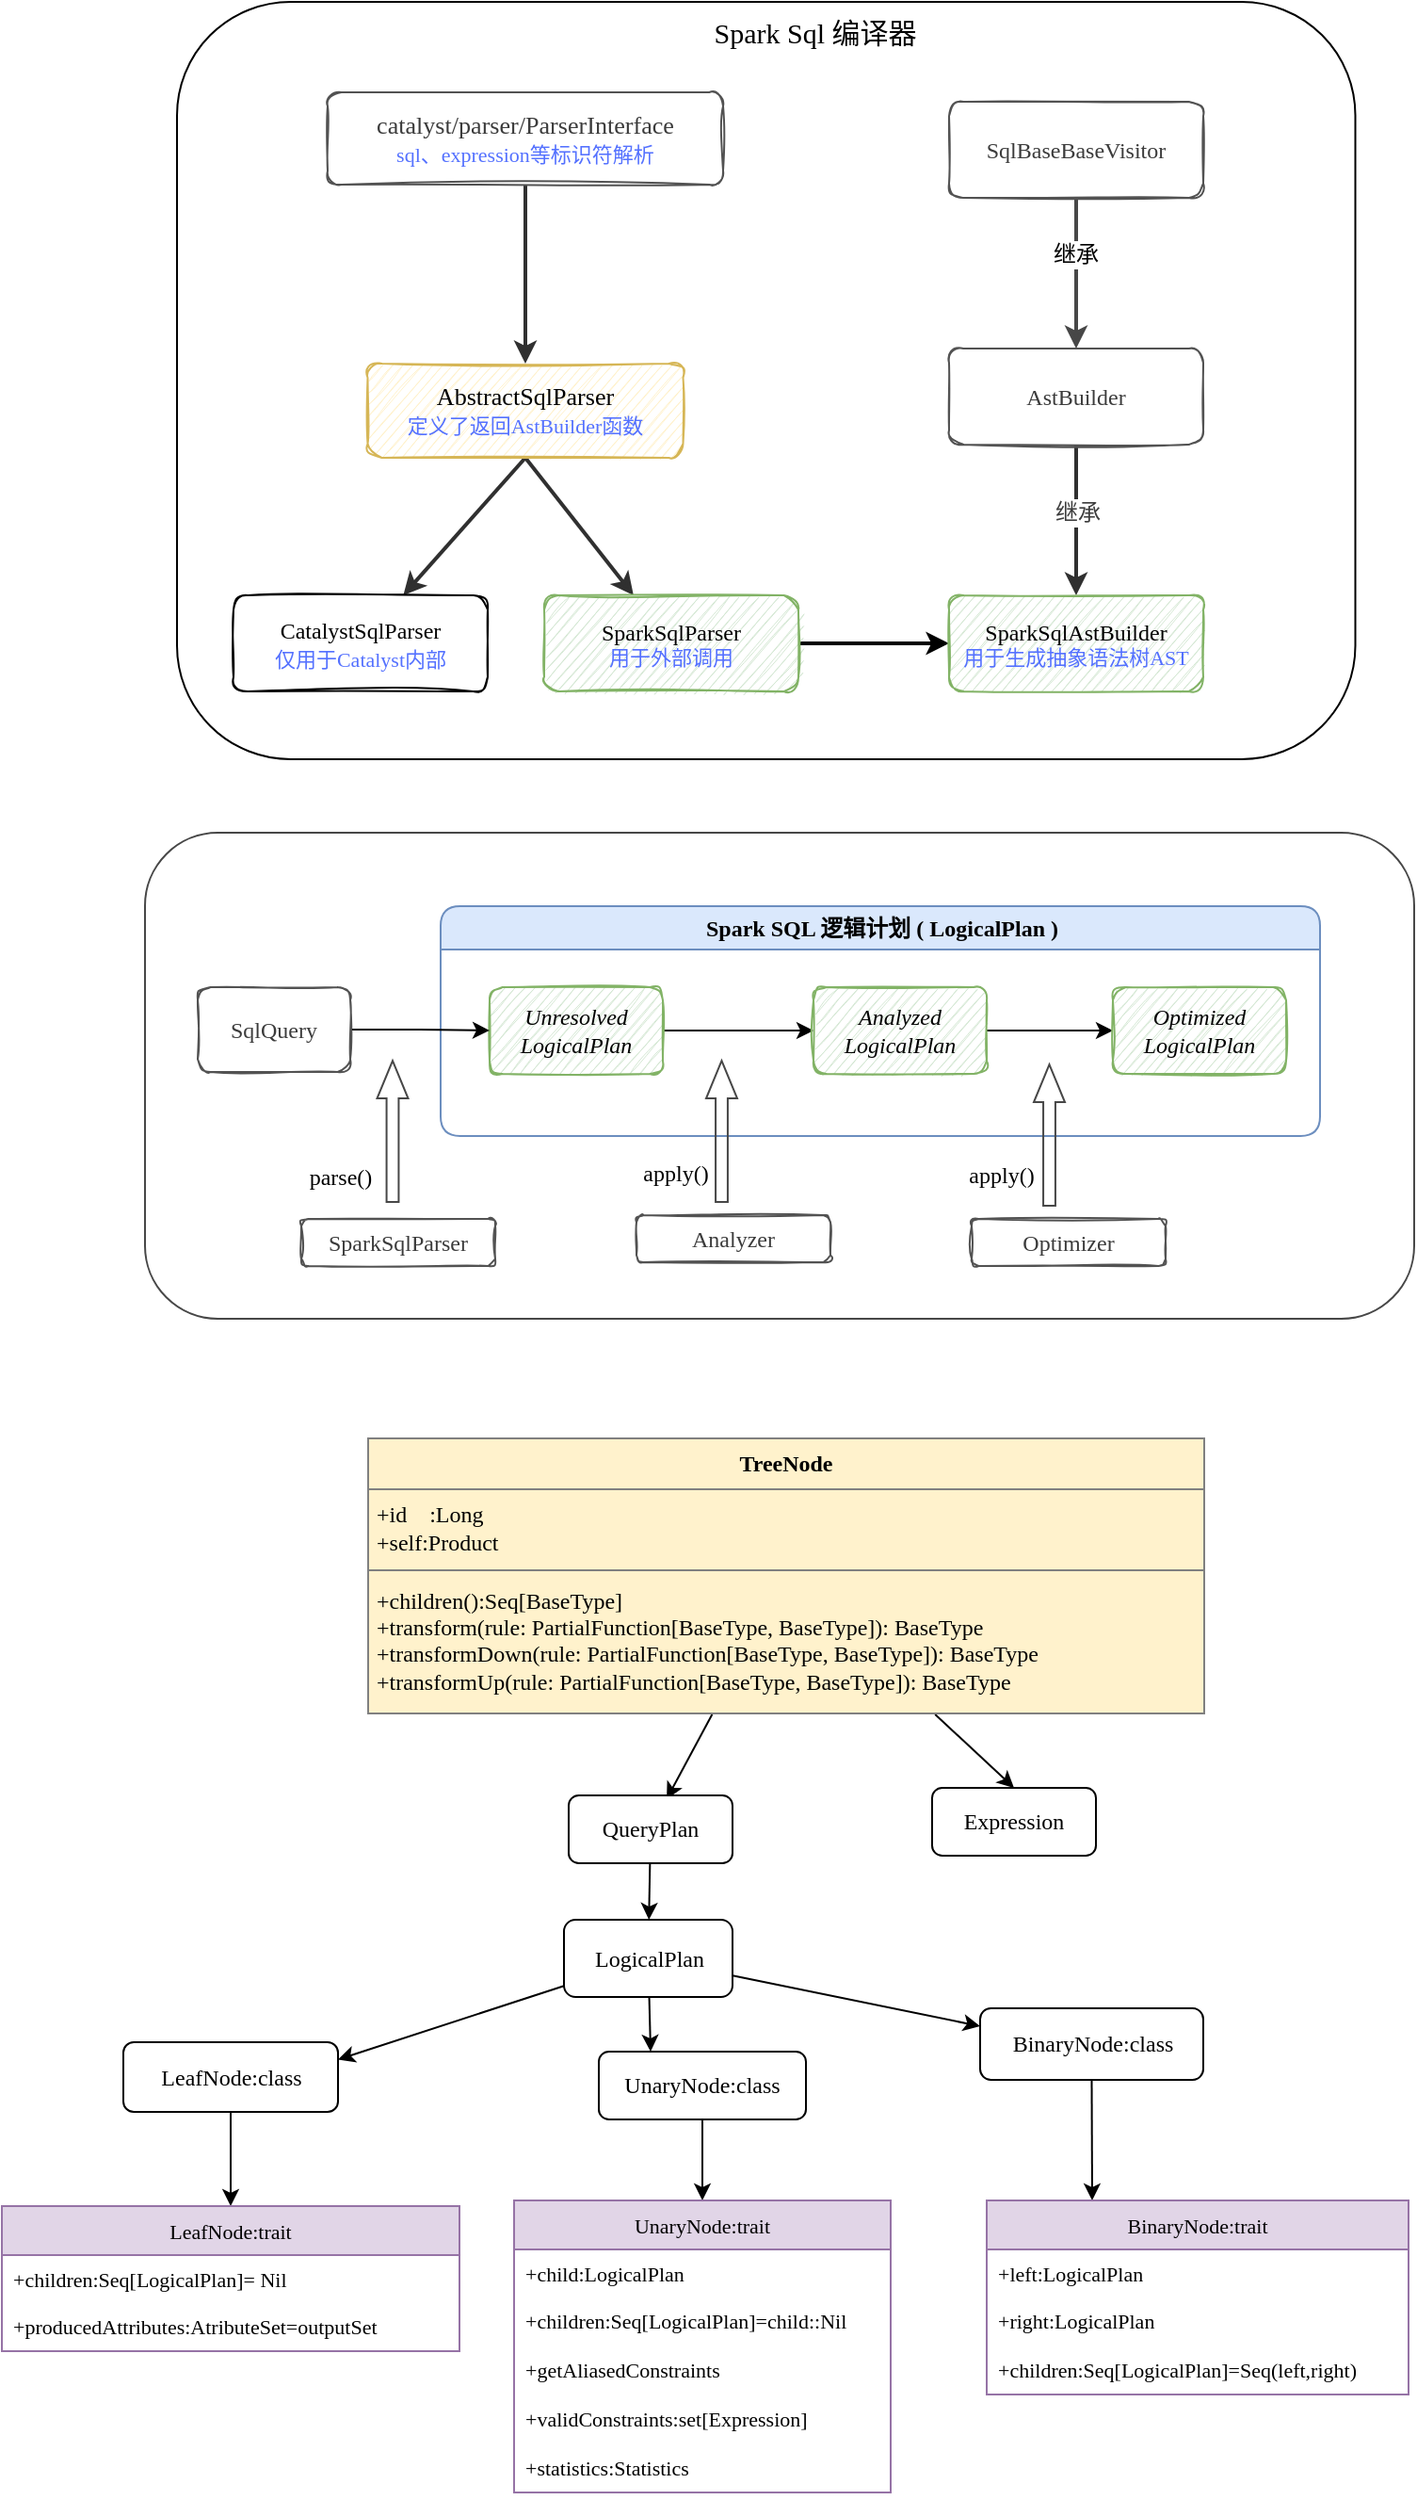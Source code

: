 <mxfile version="16.0.0" type="github">
  <diagram id="adxMsUsY2K5jievwT3nB" name="Page-1">
    <mxGraphModel dx="1823" dy="648" grid="0" gridSize="10" guides="1" tooltips="1" connect="1" arrows="1" fold="1" page="1" pageScale="1" pageWidth="827" pageHeight="1169" math="0" shadow="0">
      <root>
        <mxCell id="0" />
        <mxCell id="1" parent="0" />
        <mxCell id="D-l0Tsuuit9CthAwnkIn-22" value="" style="rounded=1;whiteSpace=wrap;html=1;shadow=0;labelBackgroundColor=none;sketch=0;fontFamily=Comic Sans MS;fontSize=12;fontColor=default;strokeColor=#474747;fillColor=none;" parent="1" vertex="1">
          <mxGeometry x="33" y="462" width="674" height="258" as="geometry" />
        </mxCell>
        <mxCell id="D-l0Tsuuit9CthAwnkIn-21" value="" style="rounded=1;whiteSpace=wrap;html=1;shadow=0;labelBackgroundColor=none;sketch=0;fontFamily=Comic Sans MS;fontSize=12;fillColor=none;" parent="1" vertex="1">
          <mxGeometry x="50" y="21" width="625.75" height="402" as="geometry" />
        </mxCell>
        <mxCell id="D-l0Tsuuit9CthAwnkIn-9" value="Spark SQL 逻辑计划 ( LogicalPlan )" style="swimlane;rounded=1;labelBackgroundColor=none;sketch=0;fontFamily=Comic Sans MS;fontSize=12;strokeColor=#6c8ebf;fillColor=#dae8fc;html=1;swimlaneLine=1;shadow=0;horizontal=1;connectable=1;allowArrows=1;dropTarget=1;collapsible=0;expand=1;" parent="1" vertex="1">
          <mxGeometry x="190" y="501" width="467" height="122" as="geometry">
            <mxRectangle x="173" y="448" width="230" height="23" as="alternateBounds" />
          </mxGeometry>
        </mxCell>
        <mxCell id="D-l0Tsuuit9CthAwnkIn-16" value="" style="html=1;shadow=0;dashed=0;align=center;verticalAlign=middle;shape=mxgraph.arrows2.arrow;dy=0.61;dx=20;direction=north;notch=0;rounded=1;labelBackgroundColor=none;sketch=0;fontFamily=Comic Sans MS;fontSize=12;fontColor=default;strokeColor=#474747;fillColor=none;" parent="D-l0Tsuuit9CthAwnkIn-9" vertex="1">
          <mxGeometry x="141" y="82" width="16.5" height="75" as="geometry" />
        </mxCell>
        <mxCell id="D-l0Tsuuit9CthAwnkIn-17" value="" style="html=1;shadow=0;dashed=0;align=center;verticalAlign=middle;shape=mxgraph.arrows2.arrow;dy=0.61;dx=20;direction=north;notch=0;rounded=1;labelBackgroundColor=none;sketch=0;fontFamily=Comic Sans MS;fontSize=12;fontColor=default;strokeColor=#474747;fillColor=none;" parent="D-l0Tsuuit9CthAwnkIn-9" vertex="1">
          <mxGeometry x="315" y="84" width="16.5" height="75" as="geometry" />
        </mxCell>
        <mxCell id="myyAIWmpNg9GB4v1K9A1-1" value="" style="rounded=0;orthogonalLoop=1;jettySize=auto;html=1;fontFamily=Comic Sans MS;fontColor=#3D3D3D;strokeWidth=2;strokeColor=#303030;" parent="1" source="myyAIWmpNg9GB4v1K9A1-2" target="myyAIWmpNg9GB4v1K9A1-5" edge="1">
          <mxGeometry relative="1" as="geometry" />
        </mxCell>
        <mxCell id="myyAIWmpNg9GB4v1K9A1-2" value="&lt;div style=&quot;font-size: 9.8pt&quot;&gt;catalyst/parser/ParserInterfac&lt;span style=&quot;font-size: 9.8pt&quot;&gt;e&lt;/span&gt;&lt;/div&gt;&lt;div&gt;&lt;font color=&quot;#5471ff&quot; style=&quot;font-size: 11px&quot;&gt;sql、expression等标识符解析&lt;/font&gt;&lt;/div&gt;" style="rounded=1;whiteSpace=wrap;html=1;fontFamily=Comic Sans MS;fontColor=#3B3B3B;labelBackgroundColor=none;sketch=1;glass=0;shadow=0;strokeColor=#525252;" parent="1" vertex="1">
          <mxGeometry x="130" y="69" width="210" height="49" as="geometry" />
        </mxCell>
        <mxCell id="myyAIWmpNg9GB4v1K9A1-3" value="" style="rounded=0;orthogonalLoop=1;jettySize=auto;html=1;strokeWidth=2;fontFamily=Comic Sans MS;fontColor=#3D3D3D;exitX=0.5;exitY=1;exitDx=0;exitDy=0;strokeColor=#303030;" parent="1" source="myyAIWmpNg9GB4v1K9A1-5" target="myyAIWmpNg9GB4v1K9A1-6" edge="1">
          <mxGeometry relative="1" as="geometry" />
        </mxCell>
        <mxCell id="myyAIWmpNg9GB4v1K9A1-4" style="rounded=0;orthogonalLoop=1;jettySize=auto;html=1;strokeWidth=2;fontFamily=Comic Sans MS;fontColor=#3D3D3D;exitX=0.5;exitY=1;exitDx=0;exitDy=0;strokeColor=#303030;" parent="1" source="myyAIWmpNg9GB4v1K9A1-5" target="myyAIWmpNg9GB4v1K9A1-8" edge="1">
          <mxGeometry relative="1" as="geometry" />
        </mxCell>
        <mxCell id="myyAIWmpNg9GB4v1K9A1-5" value="&lt;div style=&quot;font-size: 9.8pt&quot;&gt;AbstractSqlParser&lt;/div&gt;&lt;div&gt;&lt;font style=&quot;font-size: 11px&quot; color=&quot;#5471ff&quot;&gt;定义了返回AstBuilder函数&lt;/font&gt;&lt;/div&gt;" style="rounded=1;whiteSpace=wrap;html=1;fontFamily=Comic Sans MS;labelBackgroundColor=none;shadow=0;glass=0;comic=1;fillColor=#fff2cc;strokeColor=#d6b656;allowArrows=1;connectable=1;portConstraintRotation=0;imageAspect=1;absoluteArcSize=0;noLabel=0;snapToPoint=0;perimeter=rectanglePerimeter;autosize=0;container=0;dropTarget=0;collapsible=0;recursiveResize=1;expand=1;editable=1;movable=1;resizable=1;movableLabel=0;treeFolding=0;sketch=1;" parent="1" vertex="1">
          <mxGeometry x="151.25" y="213" width="167.5" height="50" as="geometry" />
        </mxCell>
        <mxCell id="myyAIWmpNg9GB4v1K9A1-6" value="&lt;div&gt;&lt;div style=&quot;font-size: 12px&quot;&gt;CatalystSqlParser&lt;/div&gt;&lt;div&gt;&lt;font style=&quot;font-size: 11px&quot; color=&quot;#5471ff&quot;&gt;仅用于Catalyst内部&lt;/font&gt;&lt;/div&gt;&lt;/div&gt;" style="rounded=1;whiteSpace=wrap;html=1;fontFamily=Comic Sans MS;fontColor=#000000;labelBackgroundColor=none;fontSize=12;sketch=1;" parent="1" vertex="1">
          <mxGeometry x="80" y="336" width="135" height="51" as="geometry" />
        </mxCell>
        <mxCell id="myyAIWmpNg9GB4v1K9A1-7" value="" style="edgeStyle=none;rounded=0;orthogonalLoop=1;jettySize=auto;html=1;strokeWidth=2;fontFamily=Comic Sans MS;fontSize=12;fontColor=#000000;" parent="1" source="myyAIWmpNg9GB4v1K9A1-8" target="myyAIWmpNg9GB4v1K9A1-11" edge="1">
          <mxGeometry relative="1" as="geometry" />
        </mxCell>
        <mxCell id="myyAIWmpNg9GB4v1K9A1-8" value="&lt;div&gt;&lt;font style=&quot;font-size: 12px&quot;&gt;SparkSqlParser&lt;/font&gt;&lt;/div&gt;&lt;div style=&quot;font-size: 11px&quot;&gt;&lt;font style=&quot;font-size: 11px&quot; color=&quot;#5471ff&quot;&gt;用于外部调用&lt;/font&gt;&lt;/div&gt;" style="rounded=1;whiteSpace=wrap;html=1;fontFamily=Comic Sans MS;labelBackgroundColor=none;sketch=1;fillColor=#d5e8d4;strokeColor=#82b366;" parent="1" vertex="1">
          <mxGeometry x="245" y="336" width="135" height="51" as="geometry" />
        </mxCell>
        <mxCell id="myyAIWmpNg9GB4v1K9A1-9" value="" style="edgeStyle=none;rounded=0;orthogonalLoop=1;jettySize=auto;html=1;strokeWidth=2;fontFamily=Comic Sans MS;fontSize=12;fontColor=#3D3D3D;startArrow=classic;startFill=1;endArrow=none;endFill=0;strokeColor=#303030;" parent="1" source="myyAIWmpNg9GB4v1K9A1-11" target="myyAIWmpNg9GB4v1K9A1-14" edge="1">
          <mxGeometry relative="1" as="geometry" />
        </mxCell>
        <mxCell id="myyAIWmpNg9GB4v1K9A1-10" value="继承" style="edgeLabel;html=1;align=center;verticalAlign=middle;resizable=0;points=[];fontSize=12;fontFamily=Comic Sans MS;fontColor=#3D3D3D;" parent="myyAIWmpNg9GB4v1K9A1-9" vertex="1" connectable="0">
          <mxGeometry x="0.108" relative="1" as="geometry">
            <mxPoint as="offset" />
          </mxGeometry>
        </mxCell>
        <mxCell id="myyAIWmpNg9GB4v1K9A1-11" value="&lt;div&gt;&lt;font style=&quot;font-size: 12px&quot;&gt;SparkSqlAstBuilder&lt;/font&gt;&lt;/div&gt;&lt;div style=&quot;font-size: 11px&quot;&gt;&lt;font style=&quot;font-size: 11px&quot; color=&quot;#5471ff&quot;&gt;用于生成抽象语法树AST&lt;/font&gt;&lt;/div&gt;" style="rounded=1;whiteSpace=wrap;html=1;fontFamily=Comic Sans MS;labelBackgroundColor=none;shadow=0;comic=1;glass=0;sketch=1;fillColor=#d5e8d4;strokeColor=#82b366;" parent="1" vertex="1">
          <mxGeometry x="460" y="336" width="135" height="51" as="geometry" />
        </mxCell>
        <mxCell id="myyAIWmpNg9GB4v1K9A1-12" value="" style="edgeStyle=none;rounded=1;orthogonalLoop=1;jettySize=auto;html=1;startArrow=classic;startFill=1;endArrow=none;endFill=0;strokeWidth=2;fontFamily=Comic Sans MS;fontSize=12;fontColor=#3D3D3D;strokeColor=#474747;" parent="1" source="myyAIWmpNg9GB4v1K9A1-14" target="myyAIWmpNg9GB4v1K9A1-15" edge="1">
          <mxGeometry relative="1" as="geometry" />
        </mxCell>
        <mxCell id="myyAIWmpNg9GB4v1K9A1-13" value="继承" style="edgeLabel;html=1;align=center;verticalAlign=middle;resizable=0;points=[];fontSize=12;fontFamily=Comic Sans MS;fontColor=#000000;" parent="myyAIWmpNg9GB4v1K9A1-12" vertex="1" connectable="0">
          <mxGeometry x="0.25" y="1" relative="1" as="geometry">
            <mxPoint as="offset" />
          </mxGeometry>
        </mxCell>
        <mxCell id="myyAIWmpNg9GB4v1K9A1-14" value="&lt;div&gt;&lt;font style=&quot;font-size: 12px&quot;&gt;AstBuilder&lt;/font&gt;&lt;/div&gt;" style="rounded=1;whiteSpace=wrap;html=1;fontFamily=Comic Sans MS;fontColor=#3B3B3B;labelBackgroundColor=none;sketch=1;strokeColor=#525252;" parent="1" vertex="1">
          <mxGeometry x="460" y="205" width="135" height="51" as="geometry" />
        </mxCell>
        <mxCell id="myyAIWmpNg9GB4v1K9A1-15" value="&lt;div&gt;&lt;font style=&quot;font-size: 12px&quot;&gt;SqlBaseBaseVisitor&lt;/font&gt;&lt;/div&gt;" style="rounded=1;whiteSpace=wrap;html=1;fontFamily=Comic Sans MS;fontColor=#3B3B3B;labelBackgroundColor=none;sketch=1;strokeColor=#525252;" parent="1" vertex="1">
          <mxGeometry x="460" y="74" width="135" height="51" as="geometry" />
        </mxCell>
        <mxCell id="D-l0Tsuuit9CthAwnkIn-1" value="Spark Sql 编译器" style="text;html=1;strokeColor=none;fillColor=none;align=center;verticalAlign=middle;whiteSpace=wrap;rounded=0;fontFamily=Comic Sans MS;fontSize=15;" parent="1" vertex="1">
          <mxGeometry x="311" y="21" width="156" height="31" as="geometry" />
        </mxCell>
        <mxCell id="D-l0Tsuuit9CthAwnkIn-5" value="" style="edgeStyle=orthogonalEdgeStyle;rounded=0;orthogonalLoop=1;jettySize=auto;html=1;fontFamily=Comic Sans MS;fontSize=12;fontColor=default;" parent="1" source="D-l0Tsuuit9CthAwnkIn-2" target="D-l0Tsuuit9CthAwnkIn-4" edge="1">
          <mxGeometry relative="1" as="geometry" />
        </mxCell>
        <mxCell id="D-l0Tsuuit9CthAwnkIn-2" value="Unresolved&lt;br&gt;LogicalPlan" style="rounded=1;whiteSpace=wrap;html=1;labelBackgroundColor=none;sketch=1;fontFamily=Comic Sans MS;fontSize=12;fontColor=default;strokeColor=#82b366;fillColor=#d5e8d4;fontStyle=2" parent="1" vertex="1">
          <mxGeometry x="216" y="544" width="92" height="46" as="geometry" />
        </mxCell>
        <mxCell id="D-l0Tsuuit9CthAwnkIn-8" value="" style="edgeStyle=orthogonalEdgeStyle;rounded=0;orthogonalLoop=1;jettySize=auto;html=1;fontFamily=Comic Sans MS;fontSize=12;fontColor=default;" parent="1" source="D-l0Tsuuit9CthAwnkIn-3" target="D-l0Tsuuit9CthAwnkIn-2" edge="1">
          <mxGeometry relative="1" as="geometry" />
        </mxCell>
        <mxCell id="D-l0Tsuuit9CthAwnkIn-3" value="&lt;div&gt;&lt;font style=&quot;font-size: 12px&quot;&gt;SqlQuery&lt;/font&gt;&lt;/div&gt;" style="rounded=1;whiteSpace=wrap;html=1;fontFamily=Comic Sans MS;fontColor=#3B3B3B;labelBackgroundColor=none;sketch=1;strokeColor=#525252;" parent="1" vertex="1">
          <mxGeometry x="61" y="544" width="81" height="45" as="geometry" />
        </mxCell>
        <mxCell id="D-l0Tsuuit9CthAwnkIn-7" value="" style="edgeStyle=orthogonalEdgeStyle;rounded=0;orthogonalLoop=1;jettySize=auto;html=1;fontFamily=Comic Sans MS;fontSize=12;fontColor=default;" parent="1" source="D-l0Tsuuit9CthAwnkIn-4" target="D-l0Tsuuit9CthAwnkIn-6" edge="1">
          <mxGeometry relative="1" as="geometry" />
        </mxCell>
        <mxCell id="D-l0Tsuuit9CthAwnkIn-4" value="Analyzed&lt;br&gt;LogicalPlan" style="rounded=1;whiteSpace=wrap;html=1;labelBackgroundColor=none;sketch=1;fontFamily=Comic Sans MS;fontSize=12;fontColor=default;strokeColor=#82b366;fillColor=#d5e8d4;fontStyle=2" parent="1" vertex="1">
          <mxGeometry x="388" y="544" width="92" height="46" as="geometry" />
        </mxCell>
        <mxCell id="D-l0Tsuuit9CthAwnkIn-6" value="Optimized&lt;br&gt;LogicalPlan" style="rounded=1;whiteSpace=wrap;html=1;labelBackgroundColor=none;sketch=1;fontFamily=Comic Sans MS;fontSize=12;fontColor=default;strokeColor=#82b366;fillColor=#d5e8d4;fontStyle=2" parent="1" vertex="1">
          <mxGeometry x="547" y="544" width="92" height="46" as="geometry" />
        </mxCell>
        <mxCell id="D-l0Tsuuit9CthAwnkIn-10" value="SparkSqlParser" style="rounded=1;whiteSpace=wrap;html=1;fontFamily=Comic Sans MS;fontColor=#3B3B3B;labelBackgroundColor=none;sketch=1;strokeColor=#525252;" parent="1" vertex="1">
          <mxGeometry x="116" y="667" width="103" height="25" as="geometry" />
        </mxCell>
        <mxCell id="D-l0Tsuuit9CthAwnkIn-12" value="" style="html=1;shadow=0;dashed=0;align=center;verticalAlign=middle;shape=mxgraph.arrows2.arrow;dy=0.61;dx=20;direction=north;notch=0;rounded=1;labelBackgroundColor=none;sketch=0;fontFamily=Comic Sans MS;fontSize=12;fontColor=default;strokeColor=#474747;fillColor=none;" parent="1" vertex="1">
          <mxGeometry x="156.25" y="583" width="16.5" height="75" as="geometry" />
        </mxCell>
        <mxCell id="D-l0Tsuuit9CthAwnkIn-13" value="Analyzer" style="rounded=1;whiteSpace=wrap;html=1;fontFamily=Comic Sans MS;fontColor=#3B3B3B;labelBackgroundColor=none;sketch=1;strokeColor=#525252;" parent="1" vertex="1">
          <mxGeometry x="294" y="665" width="103" height="25" as="geometry" />
        </mxCell>
        <mxCell id="D-l0Tsuuit9CthAwnkIn-14" value="Optimizer" style="rounded=1;whiteSpace=wrap;html=1;fontFamily=Comic Sans MS;fontColor=#3B3B3B;labelBackgroundColor=none;sketch=1;strokeColor=#525252;" parent="1" vertex="1">
          <mxGeometry x="472" y="667" width="103" height="25" as="geometry" />
        </mxCell>
        <mxCell id="D-l0Tsuuit9CthAwnkIn-18" value="parse()" style="text;html=1;strokeColor=none;fillColor=none;align=center;verticalAlign=middle;whiteSpace=wrap;rounded=0;shadow=0;labelBackgroundColor=none;sketch=0;fontFamily=Comic Sans MS;fontSize=12;fontColor=default;" parent="1" vertex="1">
          <mxGeometry x="107" y="630" width="60" height="30" as="geometry" />
        </mxCell>
        <mxCell id="D-l0Tsuuit9CthAwnkIn-19" value="apply()" style="text;html=1;strokeColor=none;fillColor=none;align=center;verticalAlign=middle;whiteSpace=wrap;rounded=0;shadow=0;labelBackgroundColor=none;sketch=0;fontFamily=Comic Sans MS;fontSize=12;fontColor=default;" parent="1" vertex="1">
          <mxGeometry x="285" y="628" width="60" height="30" as="geometry" />
        </mxCell>
        <mxCell id="D-l0Tsuuit9CthAwnkIn-20" value="apply()" style="text;html=1;strokeColor=none;fillColor=none;align=center;verticalAlign=middle;whiteSpace=wrap;rounded=0;shadow=0;labelBackgroundColor=none;sketch=0;fontFamily=Comic Sans MS;fontSize=12;fontColor=default;" parent="1" vertex="1">
          <mxGeometry x="458" y="629" width="60" height="30" as="geometry" />
        </mxCell>
        <mxCell id="6UvMCw6a5YDU8YtgbOK_-15" style="edgeStyle=none;shape=connector;rounded=0;orthogonalLoop=1;jettySize=auto;html=1;entryX=0.598;entryY=0.056;entryDx=0;entryDy=0;entryPerimeter=0;labelBackgroundColor=default;fontFamily=Comic Sans MS;fontSize=11;fontColor=default;endArrow=classic;strokeColor=default;" edge="1" parent="1" source="6UvMCw6a5YDU8YtgbOK_-3" target="6UvMCw6a5YDU8YtgbOK_-4">
          <mxGeometry relative="1" as="geometry" />
        </mxCell>
        <mxCell id="6UvMCw6a5YDU8YtgbOK_-16" style="edgeStyle=none;shape=connector;rounded=0;orthogonalLoop=1;jettySize=auto;html=1;entryX=0.5;entryY=0;entryDx=0;entryDy=0;labelBackgroundColor=default;fontFamily=Comic Sans MS;fontSize=11;fontColor=default;endArrow=classic;strokeColor=default;" edge="1" parent="1" source="6UvMCw6a5YDU8YtgbOK_-3" target="6UvMCw6a5YDU8YtgbOK_-5">
          <mxGeometry relative="1" as="geometry" />
        </mxCell>
        <mxCell id="6UvMCw6a5YDU8YtgbOK_-3" value="&lt;table border=&quot;1&quot; width=&quot;100%&quot; cellpadding=&quot;4&quot; style=&quot;width: 100% ; height: 100% ; border-collapse: collapse&quot;&gt;&lt;tbody&gt;&lt;tr&gt;&lt;th style=&quot;text-align: center&quot;&gt;&lt;b&gt;TreeNode&lt;/b&gt;&lt;/th&gt;&lt;/tr&gt;&lt;tr&gt;&lt;td&gt;+id&amp;nbsp; &amp;nbsp; :Long&lt;br&gt;+self:Product&lt;/td&gt;&lt;/tr&gt;&lt;tr&gt;&lt;td&gt;+children():Seq[BaseType]&lt;br&gt;+transform(rule: PartialFunction[BaseType, BaseType]): BaseType&lt;br&gt;+transformDown(rule: PartialFunction[BaseType, BaseType]): BaseType&lt;br&gt;+transformUp(rule: PartialFunction[BaseType, BaseType]): BaseType&lt;br&gt;&lt;/td&gt;&lt;/tr&gt;&lt;/tbody&gt;&lt;/table&gt;" style="text;html=1;strokeColor=none;fillColor=#fff2cc;overflow=fill;sketch=0;rounded=0;glass=0;shadow=0;fontFamily=Comic Sans MS;align=left;" vertex="1" parent="1">
          <mxGeometry x="151.25" y="783" width="444.75" height="147" as="geometry" />
        </mxCell>
        <mxCell id="6UvMCw6a5YDU8YtgbOK_-7" value="" style="rounded=0;orthogonalLoop=1;jettySize=auto;html=1;fontFamily=Comic Sans MS;" edge="1" parent="1" source="6UvMCw6a5YDU8YtgbOK_-4" target="6UvMCw6a5YDU8YtgbOK_-6">
          <mxGeometry relative="1" as="geometry" />
        </mxCell>
        <mxCell id="6UvMCw6a5YDU8YtgbOK_-4" value="QueryPlan" style="rounded=1;whiteSpace=wrap;html=1;shadow=0;glass=0;sketch=0;fontFamily=Comic Sans MS;" vertex="1" parent="1">
          <mxGeometry x="258" y="973" width="87" height="36" as="geometry" />
        </mxCell>
        <mxCell id="6UvMCw6a5YDU8YtgbOK_-5" value="Expression" style="rounded=1;whiteSpace=wrap;html=1;shadow=0;glass=0;sketch=0;fontFamily=Comic Sans MS;" vertex="1" parent="1">
          <mxGeometry x="451" y="969" width="87" height="36" as="geometry" />
        </mxCell>
        <mxCell id="6UvMCw6a5YDU8YtgbOK_-9" value="" style="edgeStyle=none;shape=connector;rounded=0;orthogonalLoop=1;jettySize=auto;html=1;labelBackgroundColor=default;fontFamily=Comic Sans MS;fontSize=11;fontColor=default;endArrow=classic;strokeColor=default;entryX=1;entryY=0.25;entryDx=0;entryDy=0;" edge="1" parent="1" source="6UvMCw6a5YDU8YtgbOK_-6" target="6UvMCw6a5YDU8YtgbOK_-12">
          <mxGeometry relative="1" as="geometry">
            <mxPoint x="221.231" y="1163" as="targetPoint" />
          </mxGeometry>
        </mxCell>
        <mxCell id="6UvMCw6a5YDU8YtgbOK_-13" style="edgeStyle=none;shape=connector;rounded=0;orthogonalLoop=1;jettySize=auto;html=1;entryX=0.25;entryY=0;entryDx=0;entryDy=0;labelBackgroundColor=default;fontFamily=Comic Sans MS;fontSize=11;fontColor=default;endArrow=classic;strokeColor=default;" edge="1" parent="1" source="6UvMCw6a5YDU8YtgbOK_-6" target="6UvMCw6a5YDU8YtgbOK_-10">
          <mxGeometry relative="1" as="geometry" />
        </mxCell>
        <mxCell id="6UvMCw6a5YDU8YtgbOK_-14" style="edgeStyle=none;shape=connector;rounded=0;orthogonalLoop=1;jettySize=auto;html=1;entryX=0;entryY=0.25;entryDx=0;entryDy=0;labelBackgroundColor=default;fontFamily=Comic Sans MS;fontSize=11;fontColor=default;endArrow=classic;strokeColor=default;" edge="1" parent="1" source="6UvMCw6a5YDU8YtgbOK_-6" target="6UvMCw6a5YDU8YtgbOK_-11">
          <mxGeometry relative="1" as="geometry" />
        </mxCell>
        <mxCell id="6UvMCw6a5YDU8YtgbOK_-6" value="LogicalPlan" style="whiteSpace=wrap;html=1;fontFamily=Comic Sans MS;rounded=1;shadow=0;glass=0;sketch=0;" vertex="1" parent="1">
          <mxGeometry x="255.5" y="1039" width="89.5" height="41" as="geometry" />
        </mxCell>
        <mxCell id="6UvMCw6a5YDU8YtgbOK_-34" style="edgeStyle=none;shape=connector;rounded=0;orthogonalLoop=1;jettySize=auto;html=1;entryX=0.5;entryY=0;entryDx=0;entryDy=0;labelBackgroundColor=default;fontFamily=Comic Sans MS;fontSize=11;fontColor=default;endArrow=classic;strokeColor=default;exitX=0.5;exitY=1;exitDx=0;exitDy=0;" edge="1" parent="1" source="6UvMCw6a5YDU8YtgbOK_-10" target="6UvMCw6a5YDU8YtgbOK_-26">
          <mxGeometry relative="1" as="geometry" />
        </mxCell>
        <mxCell id="6UvMCw6a5YDU8YtgbOK_-10" value="UnaryNode:class" style="whiteSpace=wrap;html=1;fontFamily=Comic Sans MS;rounded=1;shadow=0;glass=0;sketch=0;" vertex="1" parent="1">
          <mxGeometry x="274" y="1109" width="110" height="36" as="geometry" />
        </mxCell>
        <mxCell id="6UvMCw6a5YDU8YtgbOK_-30" style="edgeStyle=none;shape=connector;rounded=0;orthogonalLoop=1;jettySize=auto;html=1;entryX=0.25;entryY=0;entryDx=0;entryDy=0;labelBackgroundColor=default;fontFamily=Comic Sans MS;fontSize=11;fontColor=default;endArrow=classic;strokeColor=default;exitX=0.5;exitY=1;exitDx=0;exitDy=0;" edge="1" parent="1" source="6UvMCw6a5YDU8YtgbOK_-11" target="6UvMCw6a5YDU8YtgbOK_-17">
          <mxGeometry relative="1" as="geometry">
            <mxPoint x="592" y="1120" as="sourcePoint" />
          </mxGeometry>
        </mxCell>
        <mxCell id="6UvMCw6a5YDU8YtgbOK_-11" value="BinaryNode:class" style="whiteSpace=wrap;html=1;fontFamily=Comic Sans MS;rounded=1;shadow=0;glass=0;sketch=0;" vertex="1" parent="1">
          <mxGeometry x="476.5" y="1086" width="118.5" height="38" as="geometry" />
        </mxCell>
        <mxCell id="6UvMCw6a5YDU8YtgbOK_-31" style="edgeStyle=none;shape=connector;rounded=0;orthogonalLoop=1;jettySize=auto;html=1;entryX=0.5;entryY=0;entryDx=0;entryDy=0;labelBackgroundColor=default;fontFamily=Comic Sans MS;fontSize=11;fontColor=default;endArrow=classic;strokeColor=default;" edge="1" parent="1" source="6UvMCw6a5YDU8YtgbOK_-12" target="6UvMCw6a5YDU8YtgbOK_-22">
          <mxGeometry relative="1" as="geometry" />
        </mxCell>
        <mxCell id="6UvMCw6a5YDU8YtgbOK_-12" value="LeafNode:class" style="whiteSpace=wrap;html=1;fontFamily=Comic Sans MS;rounded=1;shadow=0;glass=0;sketch=0;" vertex="1" parent="1">
          <mxGeometry x="21.5" y="1104" width="114" height="37" as="geometry" />
        </mxCell>
        <mxCell id="6UvMCw6a5YDU8YtgbOK_-17" value="BinaryNode:trait" style="swimlane;fontStyle=0;childLayout=stackLayout;horizontal=1;startSize=26;fillColor=#e1d5e7;horizontalStack=0;resizeParent=1;resizeParentMax=0;resizeLast=0;collapsible=0;marginBottom=0;rounded=0;shadow=0;glass=0;sketch=0;fontFamily=Comic Sans MS;fontSize=11;strokeColor=#9673a6;" vertex="1" parent="1">
          <mxGeometry x="480" y="1188" width="224" height="103" as="geometry" />
        </mxCell>
        <mxCell id="6UvMCw6a5YDU8YtgbOK_-18" value="+left:LogicalPlan" style="text;strokeColor=none;fillColor=none;align=left;verticalAlign=top;spacingLeft=4;spacingRight=4;overflow=hidden;rotatable=0;points=[[0,0.5],[1,0.5]];portConstraint=eastwest;rounded=0;shadow=0;glass=0;sketch=0;fontFamily=Comic Sans MS;fontSize=11;fontColor=default;" vertex="1" parent="6UvMCw6a5YDU8YtgbOK_-17">
          <mxGeometry y="26" width="224" height="25" as="geometry" />
        </mxCell>
        <mxCell id="6UvMCw6a5YDU8YtgbOK_-19" value="+right:LogicalPlan" style="text;strokeColor=none;fillColor=none;align=left;verticalAlign=top;spacingLeft=4;spacingRight=4;overflow=hidden;rotatable=0;points=[[0,0.5],[1,0.5]];portConstraint=eastwest;rounded=0;shadow=0;glass=0;sketch=0;fontFamily=Comic Sans MS;fontSize=11;fontColor=default;" vertex="1" parent="6UvMCw6a5YDU8YtgbOK_-17">
          <mxGeometry y="51" width="224" height="26" as="geometry" />
        </mxCell>
        <mxCell id="6UvMCw6a5YDU8YtgbOK_-20" value="+children:Seq[LogicalPlan]=Seq(left,right)" style="text;strokeColor=none;fillColor=none;align=left;verticalAlign=top;spacingLeft=4;spacingRight=4;overflow=hidden;rotatable=0;points=[[0,0.5],[1,0.5]];portConstraint=eastwest;rounded=0;shadow=0;glass=0;sketch=0;fontFamily=Comic Sans MS;fontSize=11;fontColor=default;" vertex="1" parent="6UvMCw6a5YDU8YtgbOK_-17">
          <mxGeometry y="77" width="224" height="26" as="geometry" />
        </mxCell>
        <mxCell id="6UvMCw6a5YDU8YtgbOK_-22" value="LeafNode:trait" style="swimlane;fontStyle=0;childLayout=stackLayout;horizontal=1;startSize=26;fillColor=#e1d5e7;horizontalStack=0;resizeParent=1;resizeParentMax=0;resizeLast=0;collapsible=0;marginBottom=0;rounded=0;shadow=0;glass=0;sketch=0;fontFamily=Comic Sans MS;fontSize=11;strokeColor=#9673a6;" vertex="1" parent="1">
          <mxGeometry x="-43" y="1191" width="243" height="77" as="geometry" />
        </mxCell>
        <mxCell id="6UvMCw6a5YDU8YtgbOK_-23" value="+children:Seq[LogicalPlan]= Nil" style="text;strokeColor=none;fillColor=none;align=left;verticalAlign=top;spacingLeft=4;spacingRight=4;overflow=hidden;rotatable=0;points=[[0,0.5],[1,0.5]];portConstraint=eastwest;rounded=0;shadow=0;glass=0;sketch=0;fontFamily=Comic Sans MS;fontSize=11;fontColor=default;" vertex="1" parent="6UvMCw6a5YDU8YtgbOK_-22">
          <mxGeometry y="26" width="243" height="25" as="geometry" />
        </mxCell>
        <mxCell id="6UvMCw6a5YDU8YtgbOK_-24" value="+producedAttributes:AtributeSet=outputSet" style="text;strokeColor=none;fillColor=none;align=left;verticalAlign=top;spacingLeft=4;spacingRight=4;overflow=hidden;rotatable=0;points=[[0,0.5],[1,0.5]];portConstraint=eastwest;rounded=0;shadow=0;glass=0;sketch=0;fontFamily=Comic Sans MS;fontSize=11;fontColor=default;" vertex="1" parent="6UvMCw6a5YDU8YtgbOK_-22">
          <mxGeometry y="51" width="243" height="26" as="geometry" />
        </mxCell>
        <mxCell id="6UvMCw6a5YDU8YtgbOK_-26" value="UnaryNode:trait" style="swimlane;fontStyle=0;childLayout=stackLayout;horizontal=1;startSize=26;fillColor=#e1d5e7;horizontalStack=0;resizeParent=1;resizeParentMax=0;resizeLast=0;collapsible=0;marginBottom=0;rounded=0;shadow=0;glass=0;sketch=0;fontFamily=Comic Sans MS;fontSize=11;strokeColor=#9673a6;swimlaneLine=1;noLabel=0;portConstraint=none;expand=1;metaEdit=0;backgroundOutline=0;" vertex="1" parent="1">
          <mxGeometry x="229" y="1188" width="200" height="155" as="geometry" />
        </mxCell>
        <mxCell id="6UvMCw6a5YDU8YtgbOK_-27" value="+child:LogicalPlan" style="text;strokeColor=none;fillColor=none;align=left;verticalAlign=top;spacingLeft=4;spacingRight=4;overflow=hidden;rotatable=0;points=[[0,0.5],[1,0.5]];portConstraint=eastwest;rounded=0;shadow=0;glass=0;sketch=0;fontFamily=Comic Sans MS;fontSize=11;fontColor=default;" vertex="1" parent="6UvMCw6a5YDU8YtgbOK_-26">
          <mxGeometry y="26" width="200" height="25" as="geometry" />
        </mxCell>
        <mxCell id="6UvMCw6a5YDU8YtgbOK_-28" value="+children:Seq[LogicalPlan]=child::Nil" style="text;strokeColor=none;fillColor=none;align=left;verticalAlign=top;spacingLeft=4;spacingRight=4;overflow=hidden;rotatable=0;points=[[0,0.5],[1,0.5]];portConstraint=eastwest;rounded=0;shadow=0;glass=0;sketch=0;fontFamily=Comic Sans MS;fontSize=11;fontColor=default;" vertex="1" parent="6UvMCw6a5YDU8YtgbOK_-26">
          <mxGeometry y="51" width="200" height="26" as="geometry" />
        </mxCell>
        <mxCell id="6UvMCw6a5YDU8YtgbOK_-29" value="+getAliasedConstraints" style="text;strokeColor=none;fillColor=none;align=left;verticalAlign=top;spacingLeft=4;spacingRight=4;overflow=hidden;rotatable=0;points=[[0,0.5],[1,0.5]];portConstraint=eastwest;rounded=0;shadow=0;glass=0;sketch=0;fontFamily=Comic Sans MS;fontSize=11;fontColor=default;" vertex="1" parent="6UvMCw6a5YDU8YtgbOK_-26">
          <mxGeometry y="77" width="200" height="26" as="geometry" />
        </mxCell>
        <mxCell id="6UvMCw6a5YDU8YtgbOK_-35" value="+validConstraints:set[Expression]" style="text;strokeColor=none;fillColor=none;align=left;verticalAlign=top;spacingLeft=4;spacingRight=4;overflow=hidden;rotatable=0;points=[[0,0.5],[1,0.5]];portConstraint=eastwest;rounded=0;shadow=0;glass=0;sketch=0;fontFamily=Comic Sans MS;fontSize=11;fontColor=default;" vertex="1" parent="6UvMCw6a5YDU8YtgbOK_-26">
          <mxGeometry y="103" width="200" height="26" as="geometry" />
        </mxCell>
        <mxCell id="6UvMCw6a5YDU8YtgbOK_-44" value="+statistics:Statistics" style="text;strokeColor=none;fillColor=none;align=left;verticalAlign=top;spacingLeft=4;spacingRight=4;overflow=hidden;rotatable=0;points=[[0,0.5],[1,0.5]];portConstraint=eastwest;rounded=0;shadow=0;glass=0;sketch=0;fontFamily=Comic Sans MS;fontSize=11;fontColor=default;" vertex="1" parent="6UvMCw6a5YDU8YtgbOK_-26">
          <mxGeometry y="129" width="200" height="26" as="geometry" />
        </mxCell>
      </root>
    </mxGraphModel>
  </diagram>
</mxfile>
